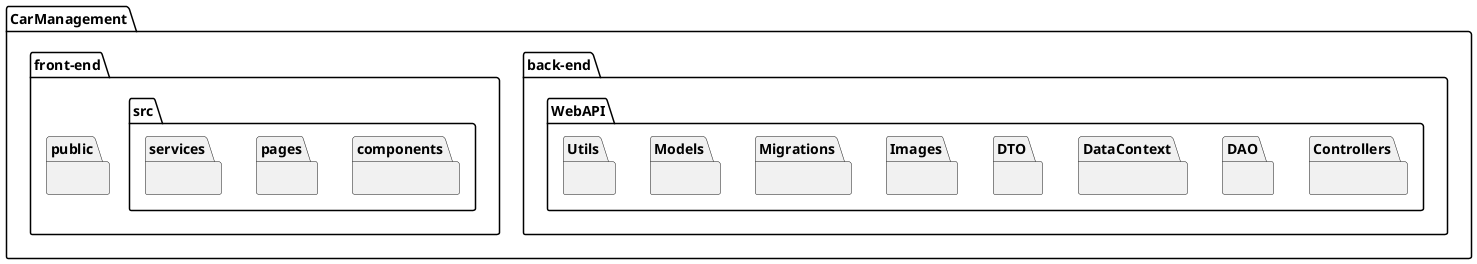 @startuml
package "CarManagement" {
    package "back-end" {
        package "WebAPI" {
            package "Controllers" {
            }
            package "DAO" {
            }
            package "DataContext" {
            }
            package "DTO" {
            }
            package "Images" {
            }
            package "Migrations" {
            }
            package "Models" {
            }
            package "Utils" {
            }
        }
    }
    package "front-end" {
        
        package "public" {
            
        }
        package "src" {
            package "components" {
            }
            package "pages" {
            }
            package "services" {
            }
        }
    }
}
@enduml